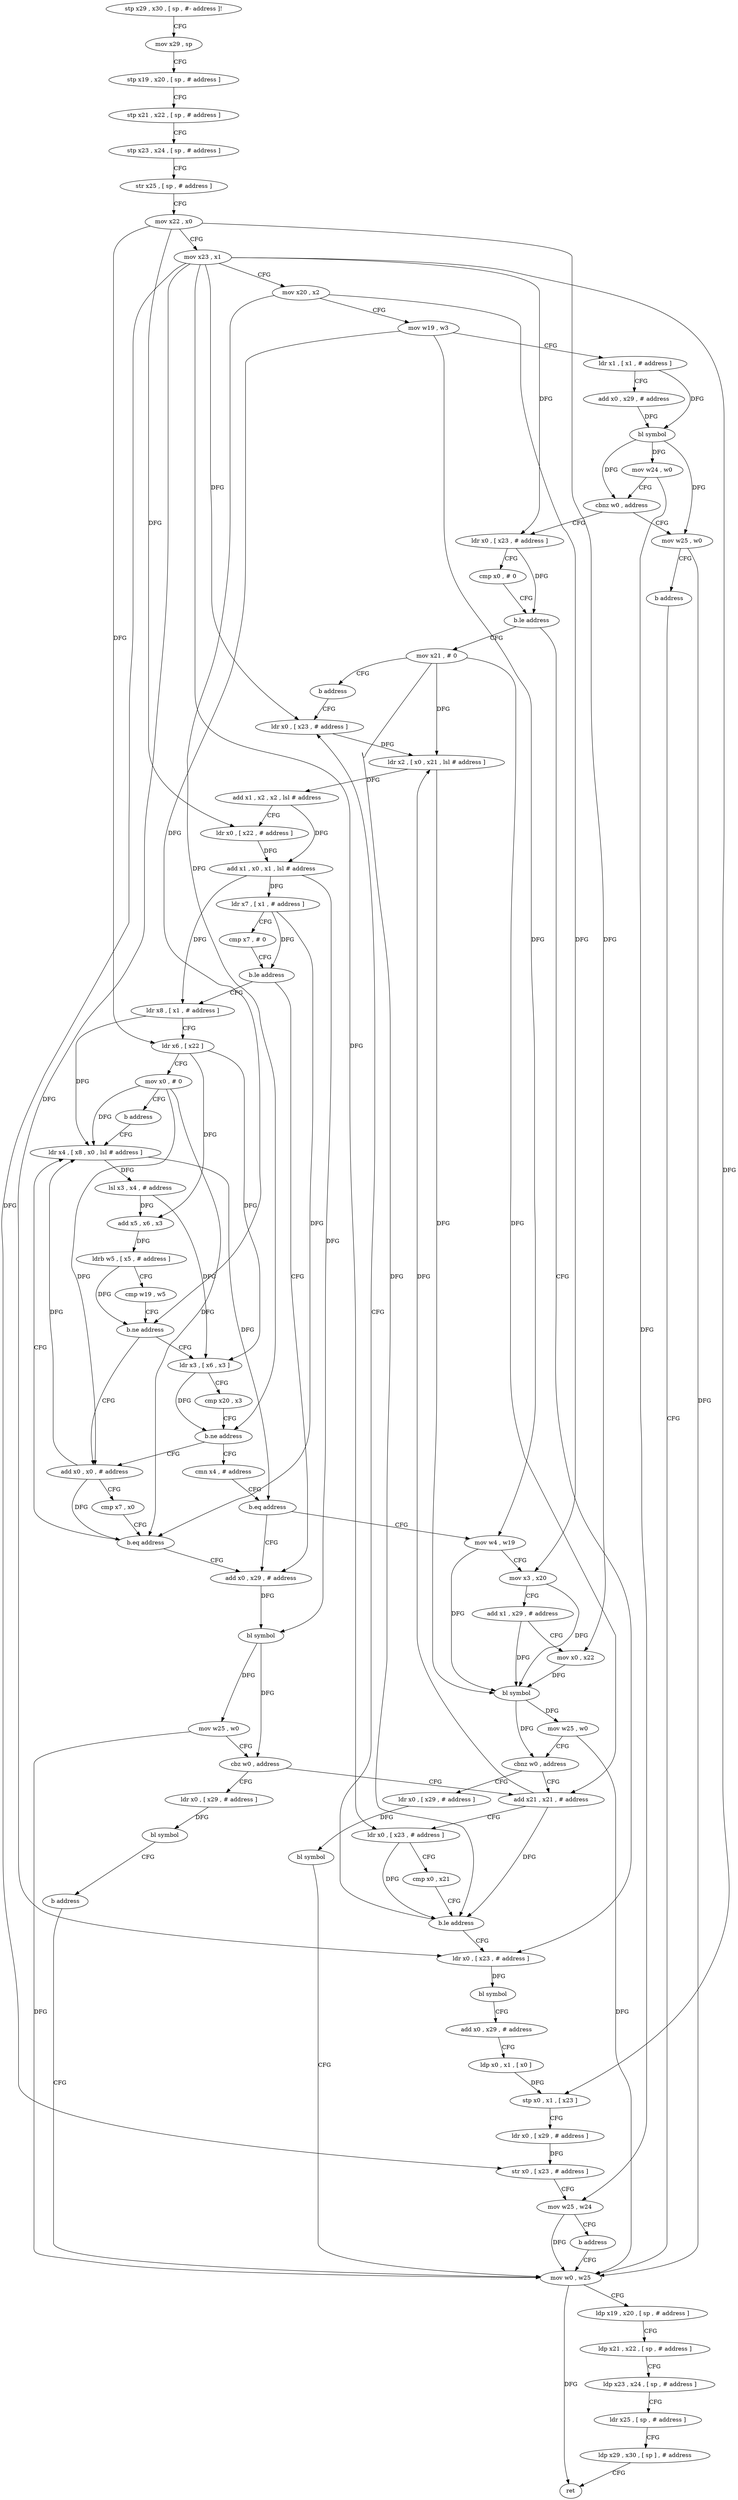 digraph "func" {
"4335972" [label = "stp x29 , x30 , [ sp , #- address ]!" ]
"4335976" [label = "mov x29 , sp" ]
"4335980" [label = "stp x19 , x20 , [ sp , # address ]" ]
"4335984" [label = "stp x21 , x22 , [ sp , # address ]" ]
"4335988" [label = "stp x23 , x24 , [ sp , # address ]" ]
"4335992" [label = "str x25 , [ sp , # address ]" ]
"4335996" [label = "mov x22 , x0" ]
"4336000" [label = "mov x23 , x1" ]
"4336004" [label = "mov x20 , x2" ]
"4336008" [label = "mov w19 , w3" ]
"4336012" [label = "ldr x1 , [ x1 , # address ]" ]
"4336016" [label = "add x0 , x29 , # address" ]
"4336020" [label = "bl symbol" ]
"4336024" [label = "mov w24 , w0" ]
"4336028" [label = "cbnz w0 , address" ]
"4336300" [label = "mov w25 , w0" ]
"4336032" [label = "ldr x0 , [ x23 , # address ]" ]
"4336304" [label = "b address" ]
"4336236" [label = "mov w0 , w25" ]
"4336036" [label = "cmp x0 , # 0" ]
"4336040" [label = "b.le address" ]
"4336264" [label = "ldr x0 , [ x23 , # address ]" ]
"4336044" [label = "mov x21 , # 0" ]
"4336240" [label = "ldp x19 , x20 , [ sp , # address ]" ]
"4336244" [label = "ldp x21 , x22 , [ sp , # address ]" ]
"4336248" [label = "ldp x23 , x24 , [ sp , # address ]" ]
"4336252" [label = "ldr x25 , [ sp , # address ]" ]
"4336256" [label = "ldp x29 , x30 , [ sp ] , # address" ]
"4336260" [label = "ret" ]
"4336268" [label = "bl symbol" ]
"4336272" [label = "add x0 , x29 , # address" ]
"4336276" [label = "ldp x0 , x1 , [ x0 ]" ]
"4336280" [label = "stp x0 , x1 , [ x23 ]" ]
"4336284" [label = "ldr x0 , [ x29 , # address ]" ]
"4336288" [label = "str x0 , [ x23 , # address ]" ]
"4336292" [label = "mov w25 , w24" ]
"4336296" [label = "b address" ]
"4336048" [label = "b address" ]
"4336152" [label = "ldr x0 , [ x23 , # address ]" ]
"4336156" [label = "ldr x2 , [ x0 , x21 , lsl # address ]" ]
"4336160" [label = "add x1 , x2 , x2 , lsl # address" ]
"4336164" [label = "ldr x0 , [ x22 , # address ]" ]
"4336168" [label = "add x1 , x0 , x1 , lsl # address" ]
"4336172" [label = "ldr x7 , [ x1 , # address ]" ]
"4336176" [label = "cmp x7 , # 0" ]
"4336180" [label = "b.le address" ]
"4336200" [label = "add x0 , x29 , # address" ]
"4336184" [label = "ldr x8 , [ x1 , # address ]" ]
"4336204" [label = "bl symbol" ]
"4336208" [label = "mov w25 , w0" ]
"4336212" [label = "cbz w0 , address" ]
"4336136" [label = "add x21 , x21 , # address" ]
"4336216" [label = "ldr x0 , [ x29 , # address ]" ]
"4336188" [label = "ldr x6 , [ x22 ]" ]
"4336192" [label = "mov x0 , # 0" ]
"4336196" [label = "b address" ]
"4336064" [label = "ldr x4 , [ x8 , x0 , lsl # address ]" ]
"4336140" [label = "ldr x0 , [ x23 , # address ]" ]
"4336144" [label = "cmp x0 , x21" ]
"4336148" [label = "b.le address" ]
"4336220" [label = "bl symbol" ]
"4336224" [label = "b address" ]
"4336068" [label = "lsl x3 , x4 , # address" ]
"4336072" [label = "add x5 , x6 , x3" ]
"4336076" [label = "ldrb w5 , [ x5 , # address ]" ]
"4336080" [label = "cmp w19 , w5" ]
"4336084" [label = "b.ne address" ]
"4336052" [label = "add x0 , x0 , # address" ]
"4336088" [label = "ldr x3 , [ x6 , x3 ]" ]
"4336056" [label = "cmp x7 , x0" ]
"4336060" [label = "b.eq address" ]
"4336092" [label = "cmp x20 , x3" ]
"4336096" [label = "b.ne address" ]
"4336100" [label = "cmn x4 , # address" ]
"4336104" [label = "b.eq address" ]
"4336108" [label = "mov w4 , w19" ]
"4336112" [label = "mov x3 , x20" ]
"4336116" [label = "add x1 , x29 , # address" ]
"4336120" [label = "mov x0 , x22" ]
"4336124" [label = "bl symbol" ]
"4336128" [label = "mov w25 , w0" ]
"4336132" [label = "cbnz w0 , address" ]
"4336228" [label = "ldr x0 , [ x29 , # address ]" ]
"4336232" [label = "bl symbol" ]
"4335972" -> "4335976" [ label = "CFG" ]
"4335976" -> "4335980" [ label = "CFG" ]
"4335980" -> "4335984" [ label = "CFG" ]
"4335984" -> "4335988" [ label = "CFG" ]
"4335988" -> "4335992" [ label = "CFG" ]
"4335992" -> "4335996" [ label = "CFG" ]
"4335996" -> "4336000" [ label = "CFG" ]
"4335996" -> "4336164" [ label = "DFG" ]
"4335996" -> "4336188" [ label = "DFG" ]
"4335996" -> "4336120" [ label = "DFG" ]
"4336000" -> "4336004" [ label = "CFG" ]
"4336000" -> "4336032" [ label = "DFG" ]
"4336000" -> "4336264" [ label = "DFG" ]
"4336000" -> "4336280" [ label = "DFG" ]
"4336000" -> "4336288" [ label = "DFG" ]
"4336000" -> "4336152" [ label = "DFG" ]
"4336000" -> "4336140" [ label = "DFG" ]
"4336004" -> "4336008" [ label = "CFG" ]
"4336004" -> "4336096" [ label = "DFG" ]
"4336004" -> "4336112" [ label = "DFG" ]
"4336008" -> "4336012" [ label = "CFG" ]
"4336008" -> "4336084" [ label = "DFG" ]
"4336008" -> "4336108" [ label = "DFG" ]
"4336012" -> "4336016" [ label = "CFG" ]
"4336012" -> "4336020" [ label = "DFG" ]
"4336016" -> "4336020" [ label = "DFG" ]
"4336020" -> "4336024" [ label = "DFG" ]
"4336020" -> "4336028" [ label = "DFG" ]
"4336020" -> "4336300" [ label = "DFG" ]
"4336024" -> "4336028" [ label = "CFG" ]
"4336024" -> "4336292" [ label = "DFG" ]
"4336028" -> "4336300" [ label = "CFG" ]
"4336028" -> "4336032" [ label = "CFG" ]
"4336300" -> "4336304" [ label = "CFG" ]
"4336300" -> "4336236" [ label = "DFG" ]
"4336032" -> "4336036" [ label = "CFG" ]
"4336032" -> "4336040" [ label = "DFG" ]
"4336304" -> "4336236" [ label = "CFG" ]
"4336236" -> "4336240" [ label = "CFG" ]
"4336236" -> "4336260" [ label = "DFG" ]
"4336036" -> "4336040" [ label = "CFG" ]
"4336040" -> "4336264" [ label = "CFG" ]
"4336040" -> "4336044" [ label = "CFG" ]
"4336264" -> "4336268" [ label = "DFG" ]
"4336044" -> "4336048" [ label = "CFG" ]
"4336044" -> "4336156" [ label = "DFG" ]
"4336044" -> "4336136" [ label = "DFG" ]
"4336044" -> "4336148" [ label = "DFG" ]
"4336240" -> "4336244" [ label = "CFG" ]
"4336244" -> "4336248" [ label = "CFG" ]
"4336248" -> "4336252" [ label = "CFG" ]
"4336252" -> "4336256" [ label = "CFG" ]
"4336256" -> "4336260" [ label = "CFG" ]
"4336268" -> "4336272" [ label = "CFG" ]
"4336272" -> "4336276" [ label = "CFG" ]
"4336276" -> "4336280" [ label = "DFG" ]
"4336280" -> "4336284" [ label = "CFG" ]
"4336284" -> "4336288" [ label = "DFG" ]
"4336288" -> "4336292" [ label = "CFG" ]
"4336292" -> "4336296" [ label = "CFG" ]
"4336292" -> "4336236" [ label = "DFG" ]
"4336296" -> "4336236" [ label = "CFG" ]
"4336048" -> "4336152" [ label = "CFG" ]
"4336152" -> "4336156" [ label = "DFG" ]
"4336156" -> "4336160" [ label = "DFG" ]
"4336156" -> "4336124" [ label = "DFG" ]
"4336160" -> "4336164" [ label = "CFG" ]
"4336160" -> "4336168" [ label = "DFG" ]
"4336164" -> "4336168" [ label = "DFG" ]
"4336168" -> "4336172" [ label = "DFG" ]
"4336168" -> "4336204" [ label = "DFG" ]
"4336168" -> "4336184" [ label = "DFG" ]
"4336172" -> "4336176" [ label = "CFG" ]
"4336172" -> "4336180" [ label = "DFG" ]
"4336172" -> "4336060" [ label = "DFG" ]
"4336176" -> "4336180" [ label = "CFG" ]
"4336180" -> "4336200" [ label = "CFG" ]
"4336180" -> "4336184" [ label = "CFG" ]
"4336200" -> "4336204" [ label = "DFG" ]
"4336184" -> "4336188" [ label = "CFG" ]
"4336184" -> "4336064" [ label = "DFG" ]
"4336204" -> "4336208" [ label = "DFG" ]
"4336204" -> "4336212" [ label = "DFG" ]
"4336208" -> "4336212" [ label = "CFG" ]
"4336208" -> "4336236" [ label = "DFG" ]
"4336212" -> "4336136" [ label = "CFG" ]
"4336212" -> "4336216" [ label = "CFG" ]
"4336136" -> "4336140" [ label = "CFG" ]
"4336136" -> "4336156" [ label = "DFG" ]
"4336136" -> "4336148" [ label = "DFG" ]
"4336216" -> "4336220" [ label = "DFG" ]
"4336188" -> "4336192" [ label = "CFG" ]
"4336188" -> "4336072" [ label = "DFG" ]
"4336188" -> "4336088" [ label = "DFG" ]
"4336192" -> "4336196" [ label = "CFG" ]
"4336192" -> "4336064" [ label = "DFG" ]
"4336192" -> "4336052" [ label = "DFG" ]
"4336192" -> "4336060" [ label = "DFG" ]
"4336196" -> "4336064" [ label = "CFG" ]
"4336064" -> "4336068" [ label = "DFG" ]
"4336064" -> "4336104" [ label = "DFG" ]
"4336140" -> "4336144" [ label = "CFG" ]
"4336140" -> "4336148" [ label = "DFG" ]
"4336144" -> "4336148" [ label = "CFG" ]
"4336148" -> "4336264" [ label = "CFG" ]
"4336148" -> "4336152" [ label = "CFG" ]
"4336220" -> "4336224" [ label = "CFG" ]
"4336224" -> "4336236" [ label = "CFG" ]
"4336068" -> "4336072" [ label = "DFG" ]
"4336068" -> "4336088" [ label = "DFG" ]
"4336072" -> "4336076" [ label = "DFG" ]
"4336076" -> "4336080" [ label = "CFG" ]
"4336076" -> "4336084" [ label = "DFG" ]
"4336080" -> "4336084" [ label = "CFG" ]
"4336084" -> "4336052" [ label = "CFG" ]
"4336084" -> "4336088" [ label = "CFG" ]
"4336052" -> "4336056" [ label = "CFG" ]
"4336052" -> "4336064" [ label = "DFG" ]
"4336052" -> "4336060" [ label = "DFG" ]
"4336088" -> "4336092" [ label = "CFG" ]
"4336088" -> "4336096" [ label = "DFG" ]
"4336056" -> "4336060" [ label = "CFG" ]
"4336060" -> "4336200" [ label = "CFG" ]
"4336060" -> "4336064" [ label = "CFG" ]
"4336092" -> "4336096" [ label = "CFG" ]
"4336096" -> "4336052" [ label = "CFG" ]
"4336096" -> "4336100" [ label = "CFG" ]
"4336100" -> "4336104" [ label = "CFG" ]
"4336104" -> "4336200" [ label = "CFG" ]
"4336104" -> "4336108" [ label = "CFG" ]
"4336108" -> "4336112" [ label = "CFG" ]
"4336108" -> "4336124" [ label = "DFG" ]
"4336112" -> "4336116" [ label = "CFG" ]
"4336112" -> "4336124" [ label = "DFG" ]
"4336116" -> "4336120" [ label = "CFG" ]
"4336116" -> "4336124" [ label = "DFG" ]
"4336120" -> "4336124" [ label = "DFG" ]
"4336124" -> "4336128" [ label = "DFG" ]
"4336124" -> "4336132" [ label = "DFG" ]
"4336128" -> "4336132" [ label = "CFG" ]
"4336128" -> "4336236" [ label = "DFG" ]
"4336132" -> "4336228" [ label = "CFG" ]
"4336132" -> "4336136" [ label = "CFG" ]
"4336228" -> "4336232" [ label = "DFG" ]
"4336232" -> "4336236" [ label = "CFG" ]
}
